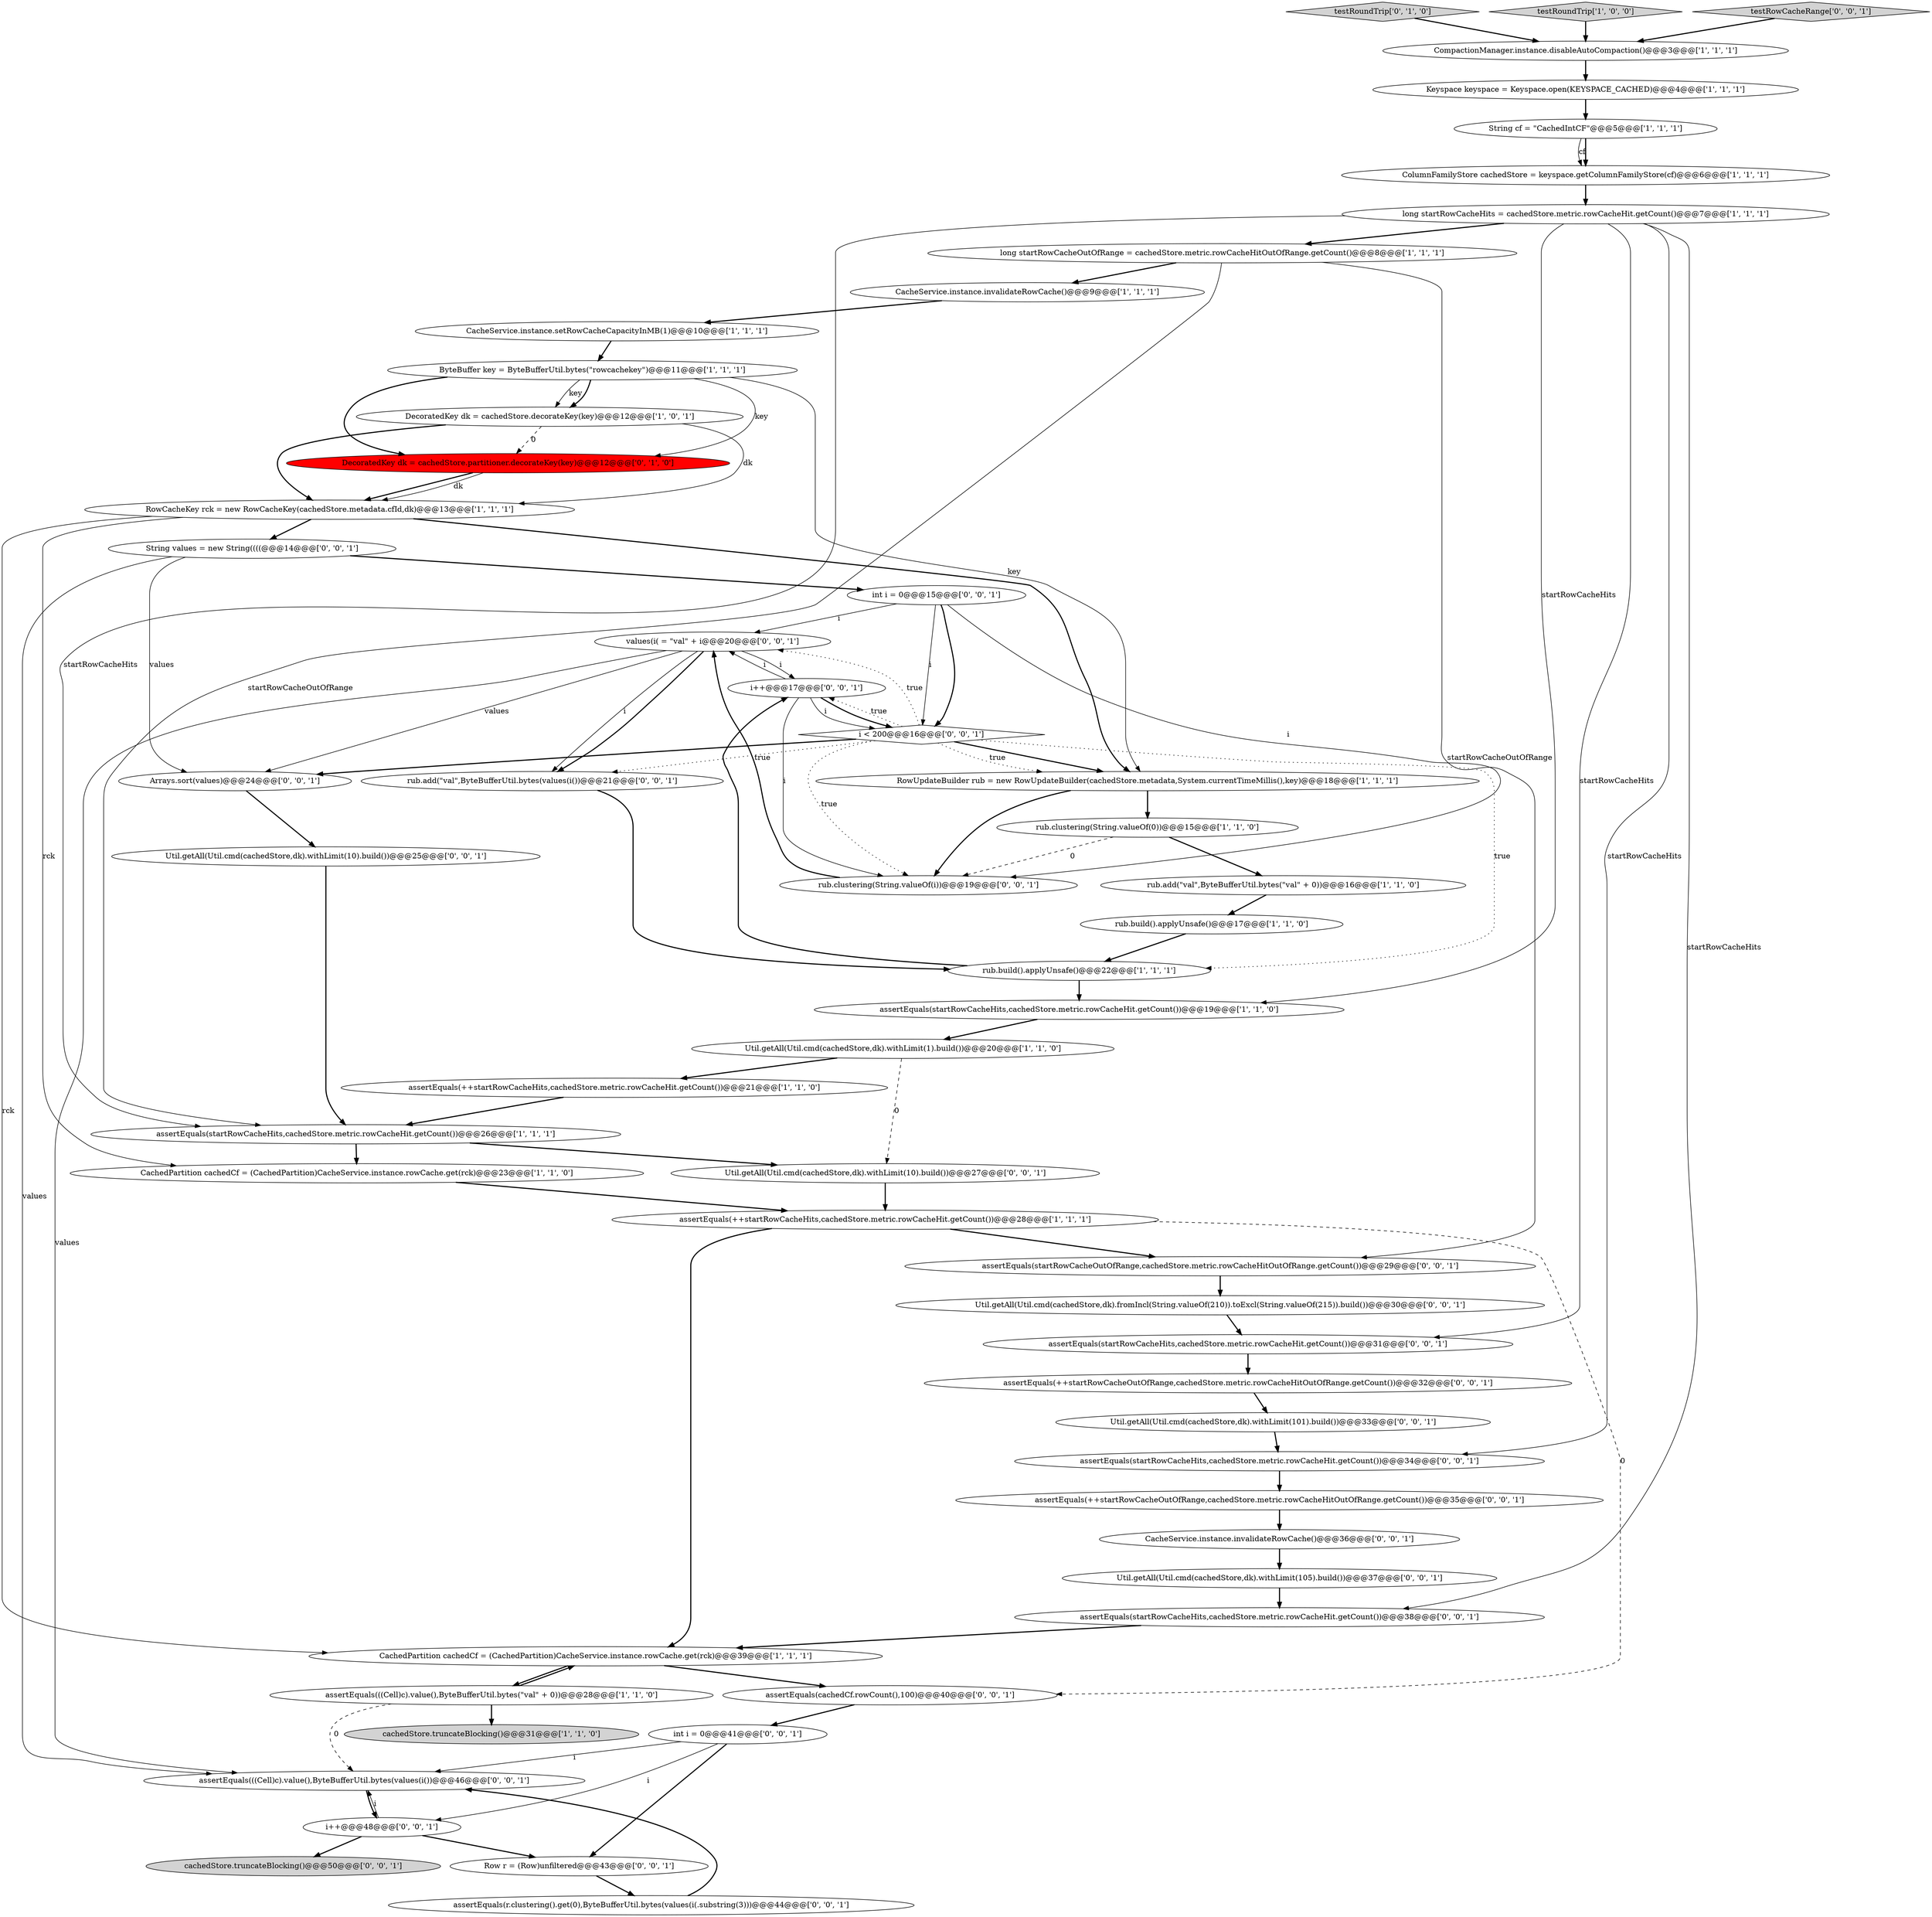 digraph {
29 [style = filled, label = "assertEquals(cachedCf.rowCount(),100)@@@40@@@['0', '0', '1']", fillcolor = white, shape = ellipse image = "AAA0AAABBB3BBB"];
23 [style = filled, label = "long startRowCacheHits = cachedStore.metric.rowCacheHit.getCount()@@@7@@@['1', '1', '1']", fillcolor = white, shape = ellipse image = "AAA0AAABBB1BBB"];
27 [style = filled, label = "DecoratedKey dk = cachedStore.partitioner.decorateKey(key)@@@12@@@['0', '1', '0']", fillcolor = red, shape = ellipse image = "AAA1AAABBB2BBB"];
4 [style = filled, label = "CachedPartition cachedCf = (CachedPartition)CacheService.instance.rowCache.get(rck)@@@23@@@['1', '1', '0']", fillcolor = white, shape = ellipse image = "AAA0AAABBB1BBB"];
34 [style = filled, label = "assertEquals(startRowCacheHits,cachedStore.metric.rowCacheHit.getCount())@@@38@@@['0', '0', '1']", fillcolor = white, shape = ellipse image = "AAA0AAABBB3BBB"];
48 [style = filled, label = "String values = new String((((@@@14@@@['0', '0', '1']", fillcolor = white, shape = ellipse image = "AAA0AAABBB3BBB"];
7 [style = filled, label = "assertEquals(++startRowCacheHits,cachedStore.metric.rowCacheHit.getCount())@@@28@@@['1', '1', '1']", fillcolor = white, shape = ellipse image = "AAA0AAABBB1BBB"];
39 [style = filled, label = "int i = 0@@@15@@@['0', '0', '1']", fillcolor = white, shape = ellipse image = "AAA0AAABBB3BBB"];
11 [style = filled, label = "assertEquals(startRowCacheHits,cachedStore.metric.rowCacheHit.getCount())@@@26@@@['1', '1', '1']", fillcolor = white, shape = ellipse image = "AAA0AAABBB1BBB"];
54 [style = filled, label = "values(i( = \"val\" + i@@@20@@@['0', '0', '1']", fillcolor = white, shape = ellipse image = "AAA0AAABBB3BBB"];
51 [style = filled, label = "rub.clustering(String.valueOf(i))@@@19@@@['0', '0', '1']", fillcolor = white, shape = ellipse image = "AAA0AAABBB3BBB"];
20 [style = filled, label = "rub.build().applyUnsafe()@@@17@@@['1', '1', '0']", fillcolor = white, shape = ellipse image = "AAA0AAABBB1BBB"];
8 [style = filled, label = "Util.getAll(Util.cmd(cachedStore,dk).withLimit(1).build())@@@20@@@['1', '1', '0']", fillcolor = white, shape = ellipse image = "AAA0AAABBB1BBB"];
26 [style = filled, label = "testRoundTrip['0', '1', '0']", fillcolor = lightgray, shape = diamond image = "AAA0AAABBB2BBB"];
2 [style = filled, label = "RowCacheKey rck = new RowCacheKey(cachedStore.metadata.cfId,dk)@@@13@@@['1', '1', '1']", fillcolor = white, shape = ellipse image = "AAA0AAABBB1BBB"];
43 [style = filled, label = "int i = 0@@@41@@@['0', '0', '1']", fillcolor = white, shape = ellipse image = "AAA0AAABBB3BBB"];
18 [style = filled, label = "rub.build().applyUnsafe()@@@22@@@['1', '1', '1']", fillcolor = white, shape = ellipse image = "AAA0AAABBB1BBB"];
3 [style = filled, label = "CacheService.instance.setRowCacheCapacityInMB(1)@@@10@@@['1', '1', '1']", fillcolor = white, shape = ellipse image = "AAA0AAABBB1BBB"];
1 [style = filled, label = "rub.add(\"val\",ByteBufferUtil.bytes(\"val\" + 0))@@@16@@@['1', '1', '0']", fillcolor = white, shape = ellipse image = "AAA0AAABBB1BBB"];
17 [style = filled, label = "CacheService.instance.invalidateRowCache()@@@9@@@['1', '1', '1']", fillcolor = white, shape = ellipse image = "AAA0AAABBB1BBB"];
10 [style = filled, label = "DecoratedKey dk = cachedStore.decorateKey(key)@@@12@@@['1', '0', '1']", fillcolor = white, shape = ellipse image = "AAA0AAABBB1BBB"];
24 [style = filled, label = "assertEquals(startRowCacheHits,cachedStore.metric.rowCacheHit.getCount())@@@19@@@['1', '1', '0']", fillcolor = white, shape = ellipse image = "AAA0AAABBB1BBB"];
44 [style = filled, label = "Arrays.sort(values)@@@24@@@['0', '0', '1']", fillcolor = white, shape = ellipse image = "AAA0AAABBB3BBB"];
22 [style = filled, label = "RowUpdateBuilder rub = new RowUpdateBuilder(cachedStore.metadata,System.currentTimeMillis(),key)@@@18@@@['1', '1', '1']", fillcolor = white, shape = ellipse image = "AAA0AAABBB1BBB"];
40 [style = filled, label = "Util.getAll(Util.cmd(cachedStore,dk).withLimit(10).build())@@@25@@@['0', '0', '1']", fillcolor = white, shape = ellipse image = "AAA0AAABBB3BBB"];
19 [style = filled, label = "Keyspace keyspace = Keyspace.open(KEYSPACE_CACHED)@@@4@@@['1', '1', '1']", fillcolor = white, shape = ellipse image = "AAA0AAABBB1BBB"];
15 [style = filled, label = "CachedPartition cachedCf = (CachedPartition)CacheService.instance.rowCache.get(rck)@@@39@@@['1', '1', '1']", fillcolor = white, shape = ellipse image = "AAA0AAABBB1BBB"];
0 [style = filled, label = "CompactionManager.instance.disableAutoCompaction()@@@3@@@['1', '1', '1']", fillcolor = white, shape = ellipse image = "AAA0AAABBB1BBB"];
42 [style = filled, label = "assertEquals(startRowCacheOutOfRange,cachedStore.metric.rowCacheHitOutOfRange.getCount())@@@29@@@['0', '0', '1']", fillcolor = white, shape = ellipse image = "AAA0AAABBB3BBB"];
46 [style = filled, label = "i++@@@17@@@['0', '0', '1']", fillcolor = white, shape = ellipse image = "AAA0AAABBB3BBB"];
12 [style = filled, label = "rub.clustering(String.valueOf(0))@@@15@@@['1', '1', '0']", fillcolor = white, shape = ellipse image = "AAA0AAABBB1BBB"];
47 [style = filled, label = "assertEquals(startRowCacheHits,cachedStore.metric.rowCacheHit.getCount())@@@34@@@['0', '0', '1']", fillcolor = white, shape = ellipse image = "AAA0AAABBB3BBB"];
28 [style = filled, label = "assertEquals(r.clustering().get(0),ByteBufferUtil.bytes(values(i(.substring(3)))@@@44@@@['0', '0', '1']", fillcolor = white, shape = ellipse image = "AAA0AAABBB3BBB"];
31 [style = filled, label = "assertEquals(startRowCacheHits,cachedStore.metric.rowCacheHit.getCount())@@@31@@@['0', '0', '1']", fillcolor = white, shape = ellipse image = "AAA0AAABBB3BBB"];
36 [style = filled, label = "assertEquals(((Cell)c).value(),ByteBufferUtil.bytes(values(i())@@@46@@@['0', '0', '1']", fillcolor = white, shape = ellipse image = "AAA0AAABBB3BBB"];
38 [style = filled, label = "Util.getAll(Util.cmd(cachedStore,dk).fromIncl(String.valueOf(210)).toExcl(String.valueOf(215)).build())@@@30@@@['0', '0', '1']", fillcolor = white, shape = ellipse image = "AAA0AAABBB3BBB"];
21 [style = filled, label = "testRoundTrip['1', '0', '0']", fillcolor = lightgray, shape = diamond image = "AAA0AAABBB1BBB"];
13 [style = filled, label = "ColumnFamilyStore cachedStore = keyspace.getColumnFamilyStore(cf)@@@6@@@['1', '1', '1']", fillcolor = white, shape = ellipse image = "AAA0AAABBB1BBB"];
35 [style = filled, label = "Util.getAll(Util.cmd(cachedStore,dk).withLimit(105).build())@@@37@@@['0', '0', '1']", fillcolor = white, shape = ellipse image = "AAA0AAABBB3BBB"];
55 [style = filled, label = "cachedStore.truncateBlocking()@@@50@@@['0', '0', '1']", fillcolor = lightgray, shape = ellipse image = "AAA0AAABBB3BBB"];
16 [style = filled, label = "assertEquals(((Cell)c).value(),ByteBufferUtil.bytes(\"val\" + 0))@@@28@@@['1', '1', '0']", fillcolor = white, shape = ellipse image = "AAA0AAABBB1BBB"];
25 [style = filled, label = "assertEquals(++startRowCacheHits,cachedStore.metric.rowCacheHit.getCount())@@@21@@@['1', '1', '0']", fillcolor = white, shape = ellipse image = "AAA0AAABBB1BBB"];
5 [style = filled, label = "cachedStore.truncateBlocking()@@@31@@@['1', '1', '0']", fillcolor = lightgray, shape = ellipse image = "AAA0AAABBB1BBB"];
49 [style = filled, label = "rub.add(\"val\",ByteBufferUtil.bytes(values(i())@@@21@@@['0', '0', '1']", fillcolor = white, shape = ellipse image = "AAA0AAABBB3BBB"];
33 [style = filled, label = "Util.getAll(Util.cmd(cachedStore,dk).withLimit(10).build())@@@27@@@['0', '0', '1']", fillcolor = white, shape = ellipse image = "AAA0AAABBB3BBB"];
37 [style = filled, label = "assertEquals(++startRowCacheOutOfRange,cachedStore.metric.rowCacheHitOutOfRange.getCount())@@@35@@@['0', '0', '1']", fillcolor = white, shape = ellipse image = "AAA0AAABBB3BBB"];
14 [style = filled, label = "ByteBuffer key = ByteBufferUtil.bytes(\"rowcachekey\")@@@11@@@['1', '1', '1']", fillcolor = white, shape = ellipse image = "AAA0AAABBB1BBB"];
32 [style = filled, label = "testRowCacheRange['0', '0', '1']", fillcolor = lightgray, shape = diamond image = "AAA0AAABBB3BBB"];
52 [style = filled, label = "assertEquals(++startRowCacheOutOfRange,cachedStore.metric.rowCacheHitOutOfRange.getCount())@@@32@@@['0', '0', '1']", fillcolor = white, shape = ellipse image = "AAA0AAABBB3BBB"];
6 [style = filled, label = "long startRowCacheOutOfRange = cachedStore.metric.rowCacheHitOutOfRange.getCount()@@@8@@@['1', '1', '1']", fillcolor = white, shape = ellipse image = "AAA0AAABBB1BBB"];
41 [style = filled, label = "i++@@@48@@@['0', '0', '1']", fillcolor = white, shape = ellipse image = "AAA0AAABBB3BBB"];
30 [style = filled, label = "CacheService.instance.invalidateRowCache()@@@36@@@['0', '0', '1']", fillcolor = white, shape = ellipse image = "AAA0AAABBB3BBB"];
50 [style = filled, label = "Row r = (Row)unfiltered@@@43@@@['0', '0', '1']", fillcolor = white, shape = ellipse image = "AAA0AAABBB3BBB"];
45 [style = filled, label = "Util.getAll(Util.cmd(cachedStore,dk).withLimit(101).build())@@@33@@@['0', '0', '1']", fillcolor = white, shape = ellipse image = "AAA0AAABBB3BBB"];
53 [style = filled, label = "i < 200@@@16@@@['0', '0', '1']", fillcolor = white, shape = diamond image = "AAA0AAABBB3BBB"];
9 [style = filled, label = "String cf = \"CachedIntCF\"@@@5@@@['1', '1', '1']", fillcolor = white, shape = ellipse image = "AAA0AAABBB1BBB"];
14->10 [style = solid, label="key"];
53->46 [style = dotted, label="true"];
10->2 [style = solid, label="dk"];
8->33 [style = dashed, label="0"];
32->0 [style = bold, label=""];
6->11 [style = solid, label="startRowCacheOutOfRange"];
9->13 [style = solid, label="cf"];
34->15 [style = bold, label=""];
1->20 [style = bold, label=""];
53->44 [style = bold, label=""];
47->37 [style = bold, label=""];
38->31 [style = bold, label=""];
10->27 [style = dashed, label="0"];
43->36 [style = solid, label="i"];
48->39 [style = bold, label=""];
54->46 [style = solid, label="i"];
40->11 [style = bold, label=""];
19->9 [style = bold, label=""];
54->49 [style = solid, label="i"];
11->33 [style = bold, label=""];
29->43 [style = bold, label=""];
18->46 [style = bold, label=""];
23->34 [style = solid, label="startRowCacheHits"];
27->2 [style = bold, label=""];
53->49 [style = dotted, label="true"];
33->7 [style = bold, label=""];
54->49 [style = bold, label=""];
28->36 [style = bold, label=""];
21->0 [style = bold, label=""];
36->41 [style = bold, label=""];
53->51 [style = dotted, label="true"];
51->54 [style = bold, label=""];
0->19 [style = bold, label=""];
14->10 [style = bold, label=""];
52->45 [style = bold, label=""];
39->54 [style = solid, label="i"];
54->44 [style = solid, label="values"];
6->42 [style = solid, label="startRowCacheOutOfRange"];
12->1 [style = bold, label=""];
50->28 [style = bold, label=""];
53->22 [style = dotted, label="true"];
20->18 [style = bold, label=""];
26->0 [style = bold, label=""];
49->18 [style = bold, label=""];
7->42 [style = bold, label=""];
10->2 [style = bold, label=""];
24->8 [style = bold, label=""];
35->34 [style = bold, label=""];
41->50 [style = bold, label=""];
42->38 [style = bold, label=""];
15->29 [style = bold, label=""];
6->17 [style = bold, label=""];
2->48 [style = bold, label=""];
48->36 [style = solid, label="values"];
18->24 [style = bold, label=""];
23->31 [style = solid, label="startRowCacheHits"];
31->52 [style = bold, label=""];
37->30 [style = bold, label=""];
11->4 [style = bold, label=""];
39->51 [style = solid, label="i"];
39->53 [style = bold, label=""];
4->7 [style = bold, label=""];
27->2 [style = solid, label="dk"];
14->27 [style = solid, label="key"];
22->51 [style = bold, label=""];
30->35 [style = bold, label=""];
23->6 [style = bold, label=""];
41->36 [style = solid, label="i"];
16->36 [style = dashed, label="0"];
2->15 [style = solid, label="rck"];
17->3 [style = bold, label=""];
16->5 [style = bold, label=""];
7->15 [style = bold, label=""];
14->27 [style = bold, label=""];
16->15 [style = bold, label=""];
43->50 [style = bold, label=""];
46->53 [style = solid, label="i"];
46->54 [style = solid, label="i"];
14->22 [style = solid, label="key"];
41->55 [style = bold, label=""];
12->51 [style = dashed, label="0"];
23->47 [style = solid, label="startRowCacheHits"];
3->14 [style = bold, label=""];
46->53 [style = bold, label=""];
44->40 [style = bold, label=""];
48->44 [style = solid, label="values"];
53->18 [style = dotted, label="true"];
53->22 [style = bold, label=""];
39->53 [style = solid, label="i"];
2->4 [style = solid, label="rck"];
15->16 [style = bold, label=""];
43->41 [style = solid, label="i"];
54->36 [style = solid, label="values"];
23->11 [style = solid, label="startRowCacheHits"];
23->24 [style = solid, label="startRowCacheHits"];
25->11 [style = bold, label=""];
22->12 [style = bold, label=""];
13->23 [style = bold, label=""];
45->47 [style = bold, label=""];
7->29 [style = dashed, label="0"];
46->51 [style = solid, label="i"];
53->54 [style = dotted, label="true"];
2->22 [style = bold, label=""];
8->25 [style = bold, label=""];
9->13 [style = bold, label=""];
}

